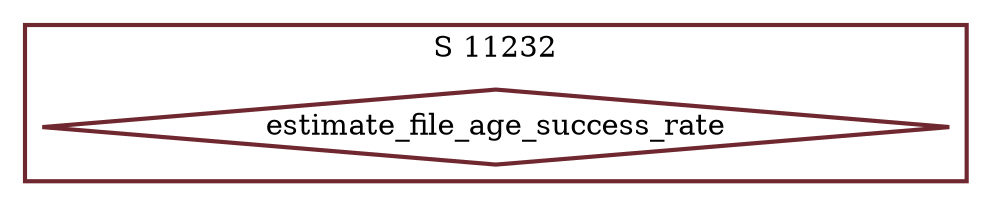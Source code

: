 digraph G {
  ratio=0.500000;
  "UV estimate_file_age_success_rate (11232)" [shape=diamond,
                                               label="estimate_file_age_success_rate",
                                               color="#702830", style=bold];
  
  subgraph cluster_11232 { label="S 11232";
    color="#702830";
    style=bold;
    "UV estimate_file_age_success_rate (11232)"; };
  
  
  }